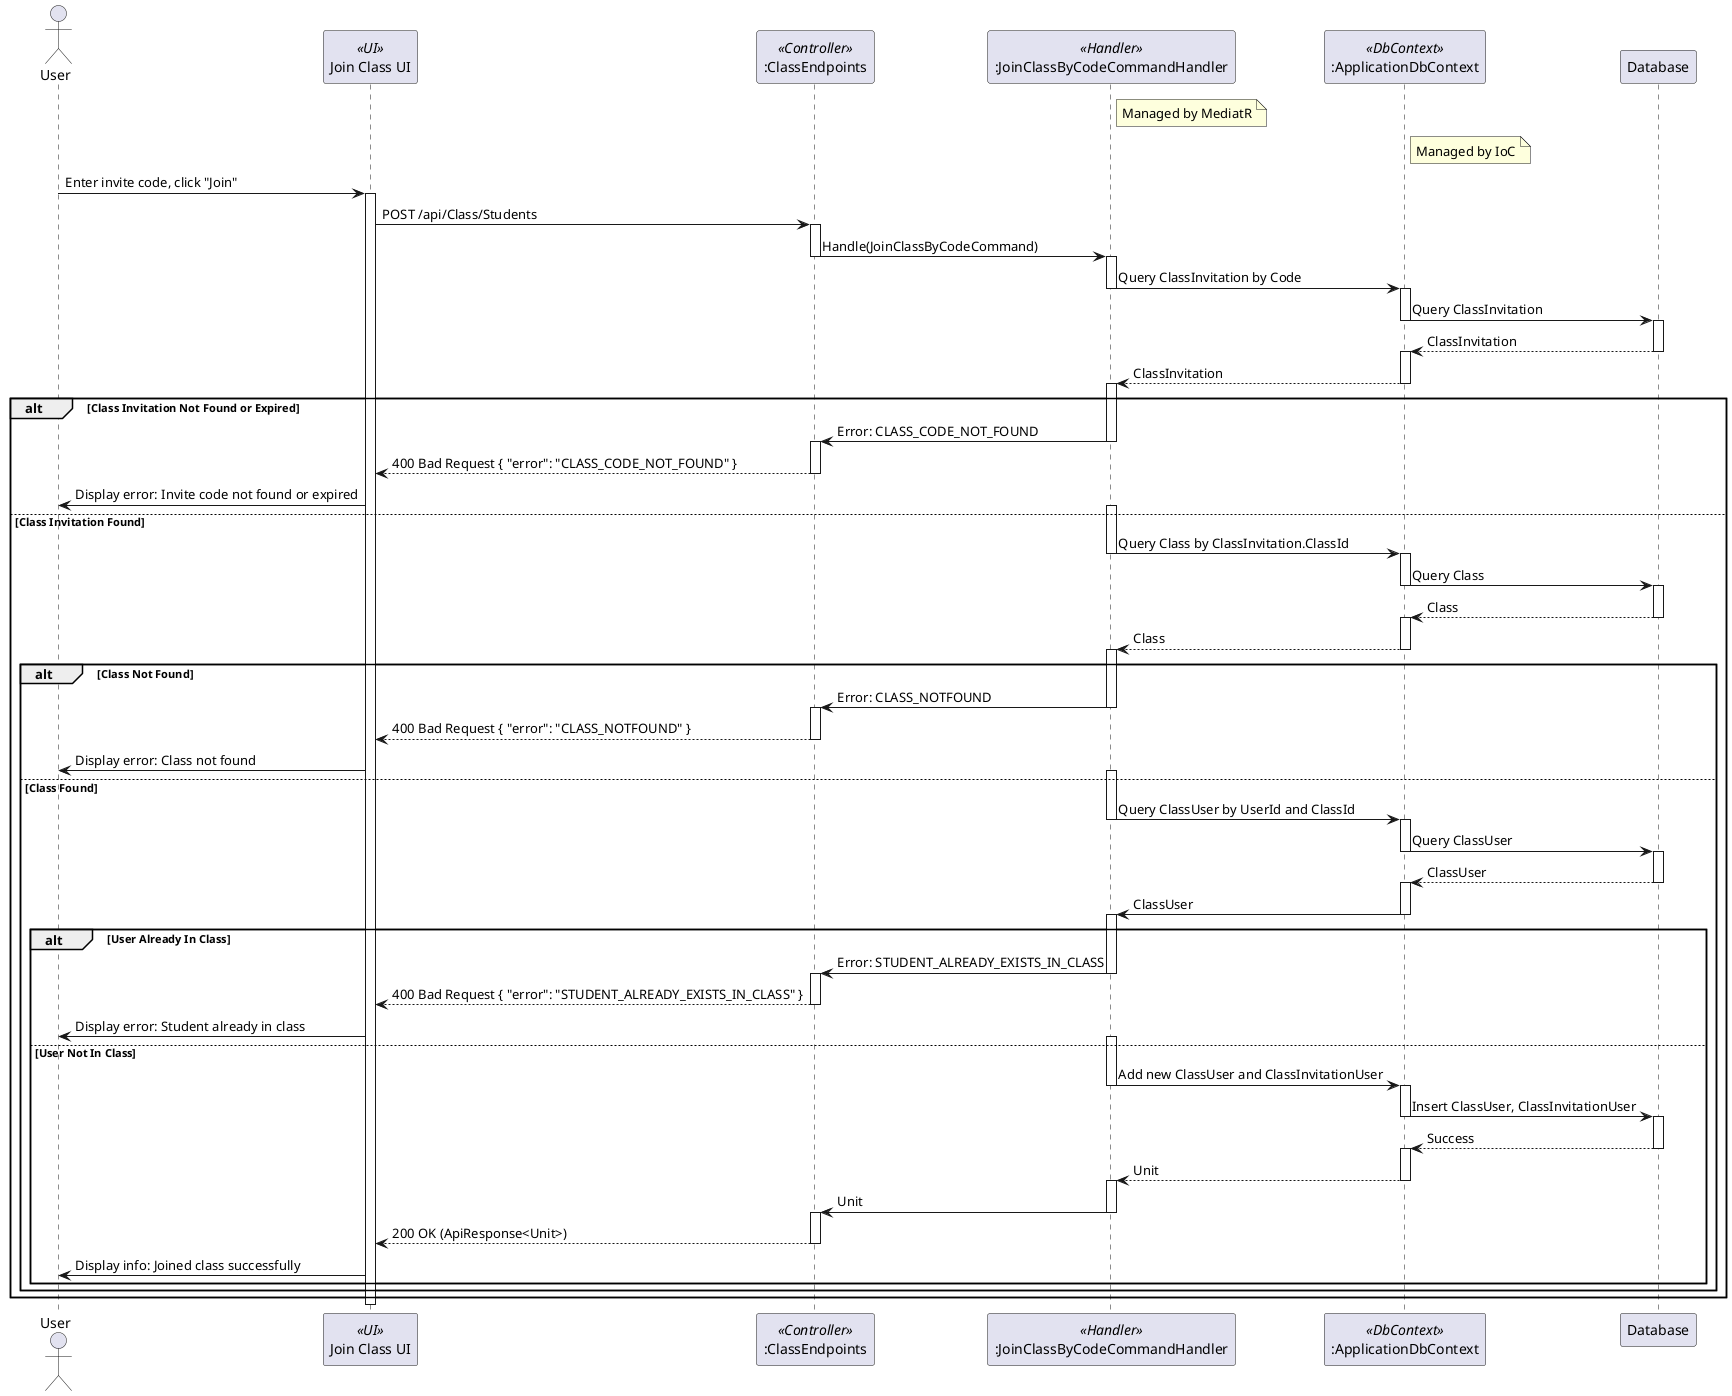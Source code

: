 @startuml
actor User
participant "Join Class UI" as UI <<UI>>
participant ":ClassEndpoints" as ClassEndpoints <<Controller>>
participant ":JoinClassByCodeCommandHandler" as JoinClassByCodeCommandHandler <<Handler>>
participant ":ApplicationDbContext" as ApplicationDbContext <<DbContext>>
participant Database

note right of JoinClassByCodeCommandHandler
  Managed by MediatR
end note

note right of ApplicationDbContext
  Managed by IoC
end note

User -> UI : Enter invite code, click "Join"
activate UI
UI -> ClassEndpoints : POST /api/Class/Students
activate ClassEndpoints
ClassEndpoints -> JoinClassByCodeCommandHandler : Handle(JoinClassByCodeCommand)
deactivate ClassEndpoints
activate JoinClassByCodeCommandHandler
JoinClassByCodeCommandHandler -> ApplicationDbContext : Query ClassInvitation by Code
deactivate JoinClassByCodeCommandHandler
activate ApplicationDbContext
ApplicationDbContext -> Database : Query ClassInvitation
deactivate ApplicationDbContext
activate Database
Database --> ApplicationDbContext : ClassInvitation
deactivate Database
activate ApplicationDbContext
ApplicationDbContext --> JoinClassByCodeCommandHandler : ClassInvitation
deactivate ApplicationDbContext
activate JoinClassByCodeCommandHandler
alt Class Invitation Not Found or Expired
    JoinClassByCodeCommandHandler -> ClassEndpoints : Error: CLASS_CODE_NOT_FOUND
    deactivate JoinClassByCodeCommandHandler
    activate ClassEndpoints
    ClassEndpoints --> UI : 400 Bad Request { "error": "CLASS_CODE_NOT_FOUND" }
    deactivate ClassEndpoints
    UI -> User : Display error: Invite code not found or expired
else Class Invitation Found
    activate JoinClassByCodeCommandHandler
    JoinClassByCodeCommandHandler -> ApplicationDbContext : Query Class by ClassInvitation.ClassId
    deactivate JoinClassByCodeCommandHandler
    activate ApplicationDbContext
    ApplicationDbContext -> Database : Query Class
    deactivate ApplicationDbContext
    activate Database
    Database --> ApplicationDbContext : Class
    deactivate Database
    activate ApplicationDbContext
    ApplicationDbContext --> JoinClassByCodeCommandHandler : Class
    deactivate ApplicationDbContext
    activate JoinClassByCodeCommandHandler
    alt Class Not Found
        JoinClassByCodeCommandHandler -> ClassEndpoints : Error: CLASS_NOTFOUND
        deactivate JoinClassByCodeCommandHandler
        activate ClassEndpoints
        ClassEndpoints --> UI : 400 Bad Request { "error": "CLASS_NOTFOUND" }
        deactivate ClassEndpoints
        UI -> User : Display error: Class not found
    else Class Found
        activate JoinClassByCodeCommandHandler
        JoinClassByCodeCommandHandler -> ApplicationDbContext : Query ClassUser by UserId and ClassId
        deactivate JoinClassByCodeCommandHandler
        activate ApplicationDbContext
        ApplicationDbContext -> Database : Query ClassUser
        deactivate ApplicationDbContext
        activate Database
        Database --> ApplicationDbContext : ClassUser
        deactivate Database
        activate ApplicationDbContext
        ApplicationDbContext -> JoinClassByCodeCommandHandler : ClassUser
        deactivate ApplicationDbContext
        activate JoinClassByCodeCommandHandler
        alt User Already In Class
            JoinClassByCodeCommandHandler -> ClassEndpoints : Error: STUDENT_ALREADY_EXISTS_IN_CLASS
            deactivate JoinClassByCodeCommandHandler
            activate ClassEndpoints
            ClassEndpoints --> UI : 400 Bad Request { "error": "STUDENT_ALREADY_EXISTS_IN_CLASS" }
            deactivate ClassEndpoints
            UI -> User : Display error: Student already in class
        else User Not In Class
            activate JoinClassByCodeCommandHandler
            JoinClassByCodeCommandHandler -> ApplicationDbContext : Add new ClassUser and ClassInvitationUser
            deactivate JoinClassByCodeCommandHandler
            activate ApplicationDbContext
            ApplicationDbContext -> Database : Insert ClassUser, ClassInvitationUser
            deactivate ApplicationDbContext
            activate Database
            Database --> ApplicationDbContext : Success
            deactivate Database
            activate ApplicationDbContext
            ApplicationDbContext --> JoinClassByCodeCommandHandler : Unit
            deactivate ApplicationDbContext
            activate JoinClassByCodeCommandHandler
            JoinClassByCodeCommandHandler -> ClassEndpoints : Unit
            deactivate JoinClassByCodeCommandHandler
            activate ClassEndpoints
            ClassEndpoints --> UI : 200 OK (ApiResponse<Unit>)
            deactivate ClassEndpoints
            UI -> User : Display info: Joined class successfully
        end
    end
end
deactivate UI

@enduml